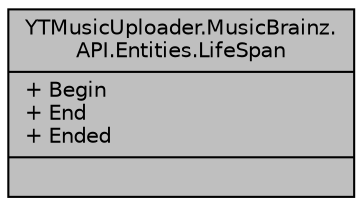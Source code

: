 digraph "YTMusicUploader.MusicBrainz.API.Entities.LifeSpan"
{
 // LATEX_PDF_SIZE
  edge [fontname="Helvetica",fontsize="10",labelfontname="Helvetica",labelfontsize="10"];
  node [fontname="Helvetica",fontsize="10",shape=record];
  Node1 [label="{YTMusicUploader.MusicBrainz.\lAPI.Entities.LifeSpan\n|+ Begin\l+ End\l+ Ended\l|}",height=0.2,width=0.4,color="black", fillcolor="grey75", style="filled", fontcolor="black",tooltip=" "];
}
